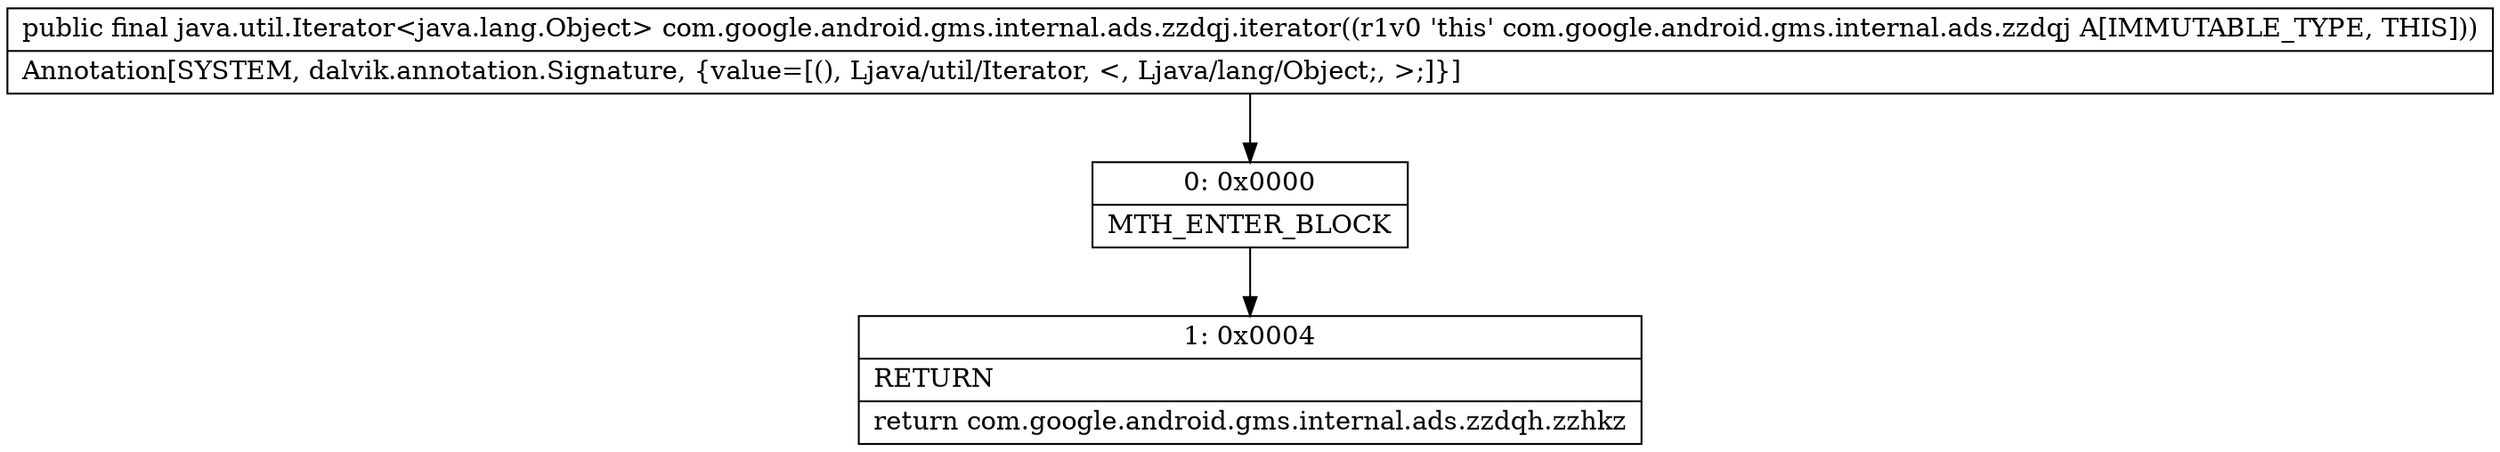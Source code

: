 digraph "CFG forcom.google.android.gms.internal.ads.zzdqj.iterator()Ljava\/util\/Iterator;" {
Node_0 [shape=record,label="{0\:\ 0x0000|MTH_ENTER_BLOCK\l}"];
Node_1 [shape=record,label="{1\:\ 0x0004|RETURN\l|return com.google.android.gms.internal.ads.zzdqh.zzhkz\l}"];
MethodNode[shape=record,label="{public final java.util.Iterator\<java.lang.Object\> com.google.android.gms.internal.ads.zzdqj.iterator((r1v0 'this' com.google.android.gms.internal.ads.zzdqj A[IMMUTABLE_TYPE, THIS]))  | Annotation[SYSTEM, dalvik.annotation.Signature, \{value=[(), Ljava\/util\/Iterator, \<, Ljava\/lang\/Object;, \>;]\}]\l}"];
MethodNode -> Node_0;
Node_0 -> Node_1;
}

